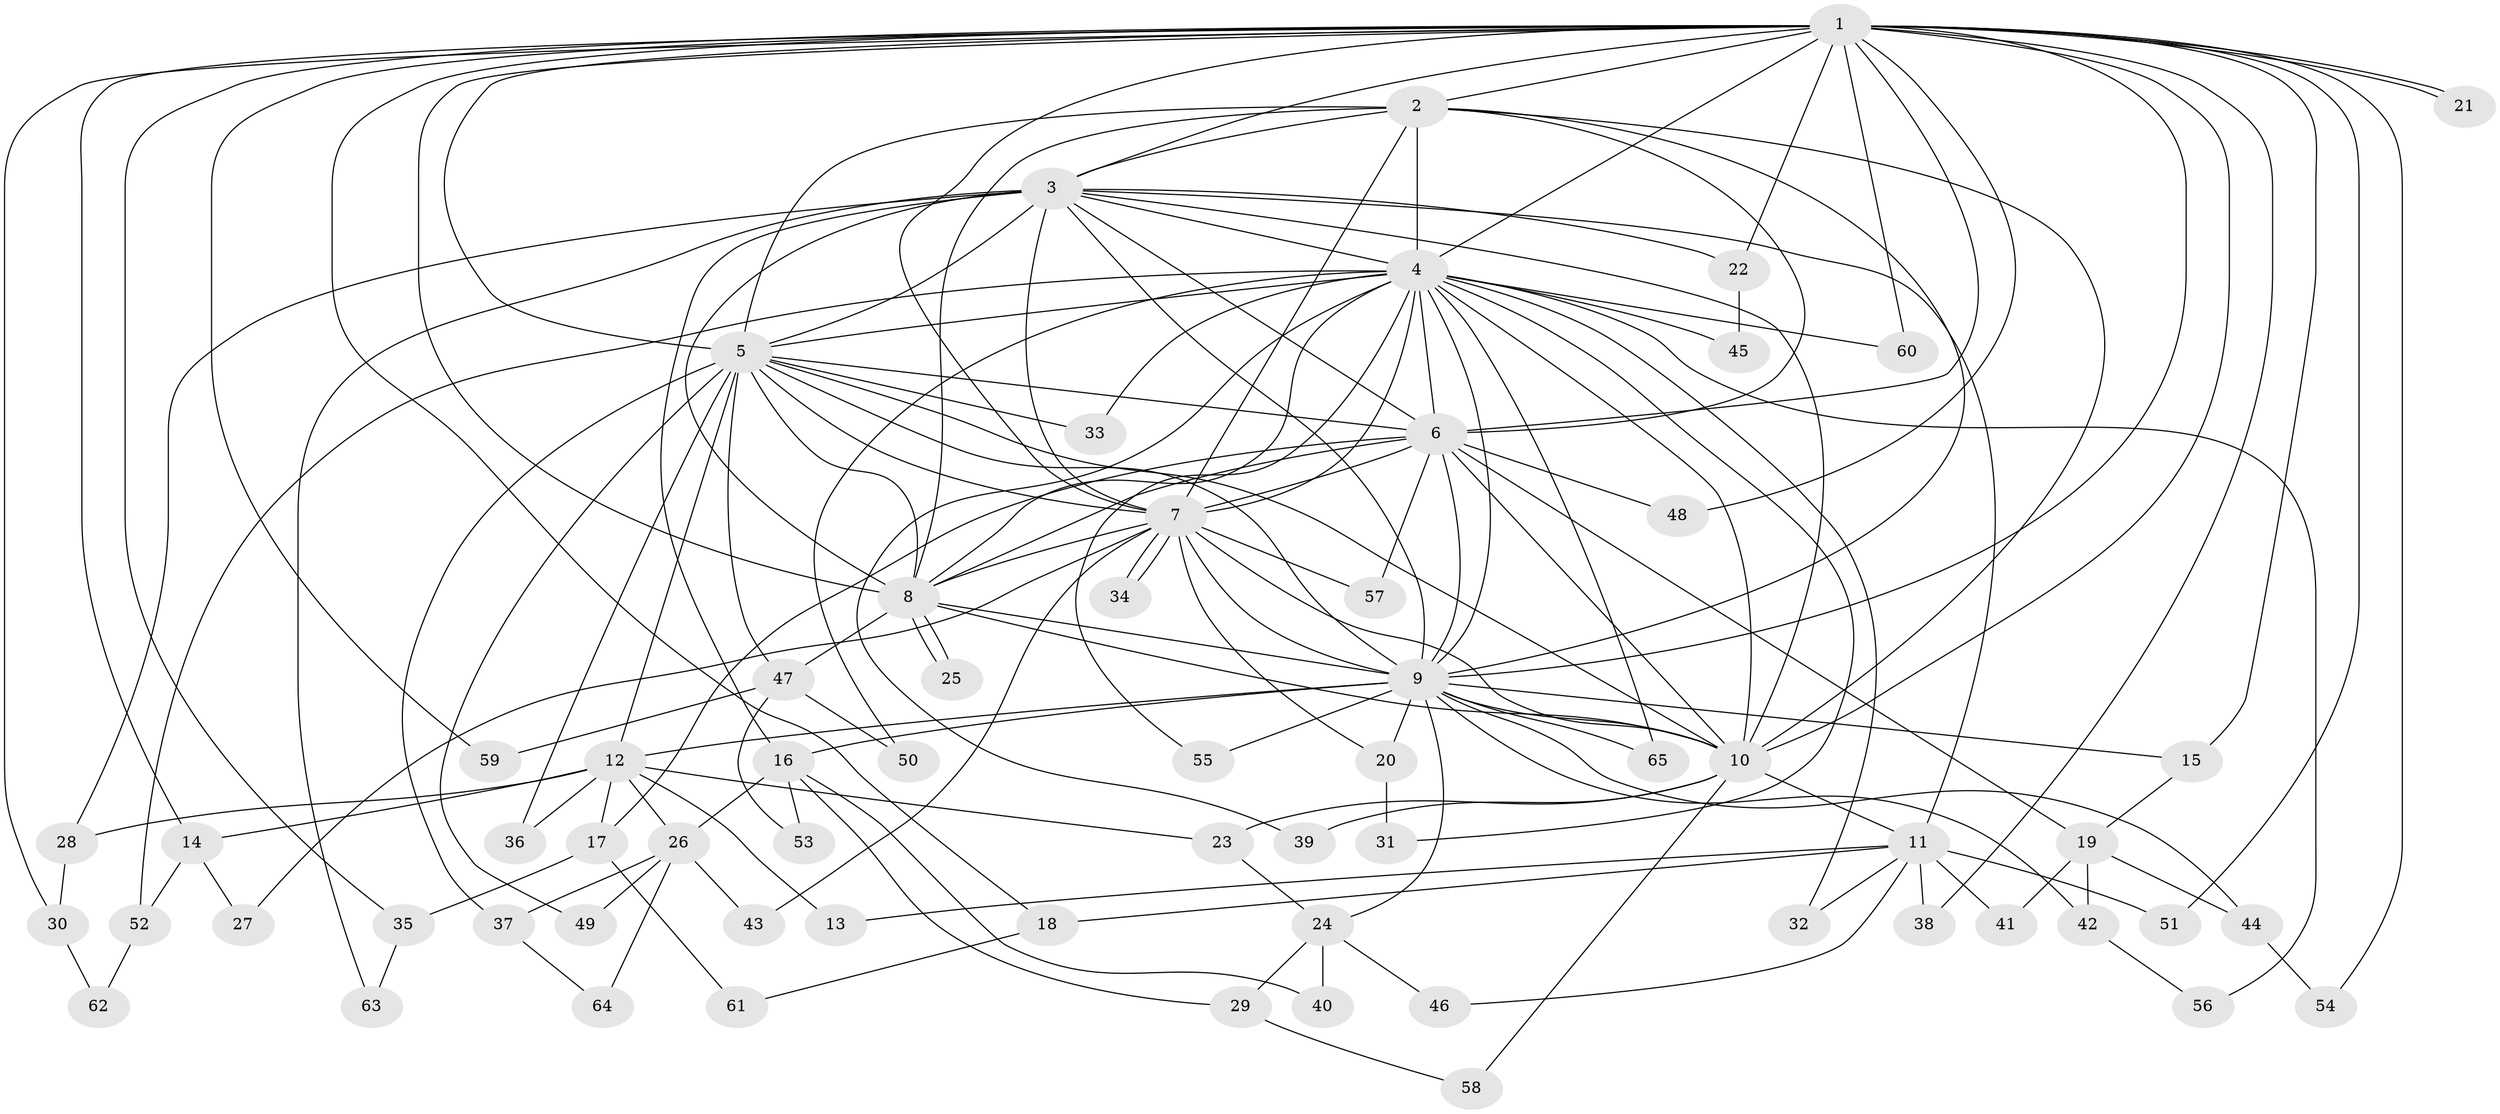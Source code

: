 // coarse degree distribution, {21: 0.022222222222222223, 13: 0.022222222222222223, 12: 0.022222222222222223, 18: 0.022222222222222223, 10: 0.06666666666666667, 14: 0.022222222222222223, 16: 0.022222222222222223, 9: 0.022222222222222223, 2: 0.4444444444444444, 4: 0.06666666666666667, 3: 0.15555555555555556, 6: 0.022222222222222223, 5: 0.08888888888888889}
// Generated by graph-tools (version 1.1) at 2025/41/03/06/25 10:41:35]
// undirected, 65 vertices, 155 edges
graph export_dot {
graph [start="1"]
  node [color=gray90,style=filled];
  1;
  2;
  3;
  4;
  5;
  6;
  7;
  8;
  9;
  10;
  11;
  12;
  13;
  14;
  15;
  16;
  17;
  18;
  19;
  20;
  21;
  22;
  23;
  24;
  25;
  26;
  27;
  28;
  29;
  30;
  31;
  32;
  33;
  34;
  35;
  36;
  37;
  38;
  39;
  40;
  41;
  42;
  43;
  44;
  45;
  46;
  47;
  48;
  49;
  50;
  51;
  52;
  53;
  54;
  55;
  56;
  57;
  58;
  59;
  60;
  61;
  62;
  63;
  64;
  65;
  1 -- 2;
  1 -- 3;
  1 -- 4;
  1 -- 5;
  1 -- 6;
  1 -- 7;
  1 -- 8;
  1 -- 9;
  1 -- 10;
  1 -- 14;
  1 -- 15;
  1 -- 18;
  1 -- 21;
  1 -- 21;
  1 -- 22;
  1 -- 30;
  1 -- 35;
  1 -- 38;
  1 -- 48;
  1 -- 51;
  1 -- 54;
  1 -- 59;
  1 -- 60;
  2 -- 3;
  2 -- 4;
  2 -- 5;
  2 -- 6;
  2 -- 7;
  2 -- 8;
  2 -- 9;
  2 -- 10;
  3 -- 4;
  3 -- 5;
  3 -- 6;
  3 -- 7;
  3 -- 8;
  3 -- 9;
  3 -- 10;
  3 -- 11;
  3 -- 16;
  3 -- 22;
  3 -- 28;
  3 -- 63;
  4 -- 5;
  4 -- 6;
  4 -- 7;
  4 -- 8;
  4 -- 9;
  4 -- 10;
  4 -- 31;
  4 -- 32;
  4 -- 33;
  4 -- 39;
  4 -- 45;
  4 -- 50;
  4 -- 52;
  4 -- 55;
  4 -- 56;
  4 -- 60;
  4 -- 65;
  5 -- 6;
  5 -- 7;
  5 -- 8;
  5 -- 9;
  5 -- 10;
  5 -- 12;
  5 -- 33;
  5 -- 36;
  5 -- 37;
  5 -- 47;
  5 -- 49;
  6 -- 7;
  6 -- 8;
  6 -- 9;
  6 -- 10;
  6 -- 17;
  6 -- 19;
  6 -- 48;
  6 -- 57;
  7 -- 8;
  7 -- 9;
  7 -- 10;
  7 -- 20;
  7 -- 27;
  7 -- 34;
  7 -- 34;
  7 -- 43;
  7 -- 57;
  8 -- 9;
  8 -- 10;
  8 -- 25;
  8 -- 25;
  8 -- 47;
  9 -- 10;
  9 -- 12;
  9 -- 15;
  9 -- 16;
  9 -- 20;
  9 -- 24;
  9 -- 42;
  9 -- 44;
  9 -- 55;
  9 -- 65;
  10 -- 11;
  10 -- 23;
  10 -- 39;
  10 -- 58;
  11 -- 13;
  11 -- 18;
  11 -- 32;
  11 -- 38;
  11 -- 41;
  11 -- 46;
  11 -- 51;
  12 -- 13;
  12 -- 14;
  12 -- 17;
  12 -- 23;
  12 -- 26;
  12 -- 28;
  12 -- 36;
  14 -- 27;
  14 -- 52;
  15 -- 19;
  16 -- 26;
  16 -- 29;
  16 -- 40;
  16 -- 53;
  17 -- 35;
  17 -- 61;
  18 -- 61;
  19 -- 41;
  19 -- 42;
  19 -- 44;
  20 -- 31;
  22 -- 45;
  23 -- 24;
  24 -- 29;
  24 -- 40;
  24 -- 46;
  26 -- 37;
  26 -- 43;
  26 -- 49;
  26 -- 64;
  28 -- 30;
  29 -- 58;
  30 -- 62;
  35 -- 63;
  37 -- 64;
  42 -- 56;
  44 -- 54;
  47 -- 50;
  47 -- 53;
  47 -- 59;
  52 -- 62;
}
